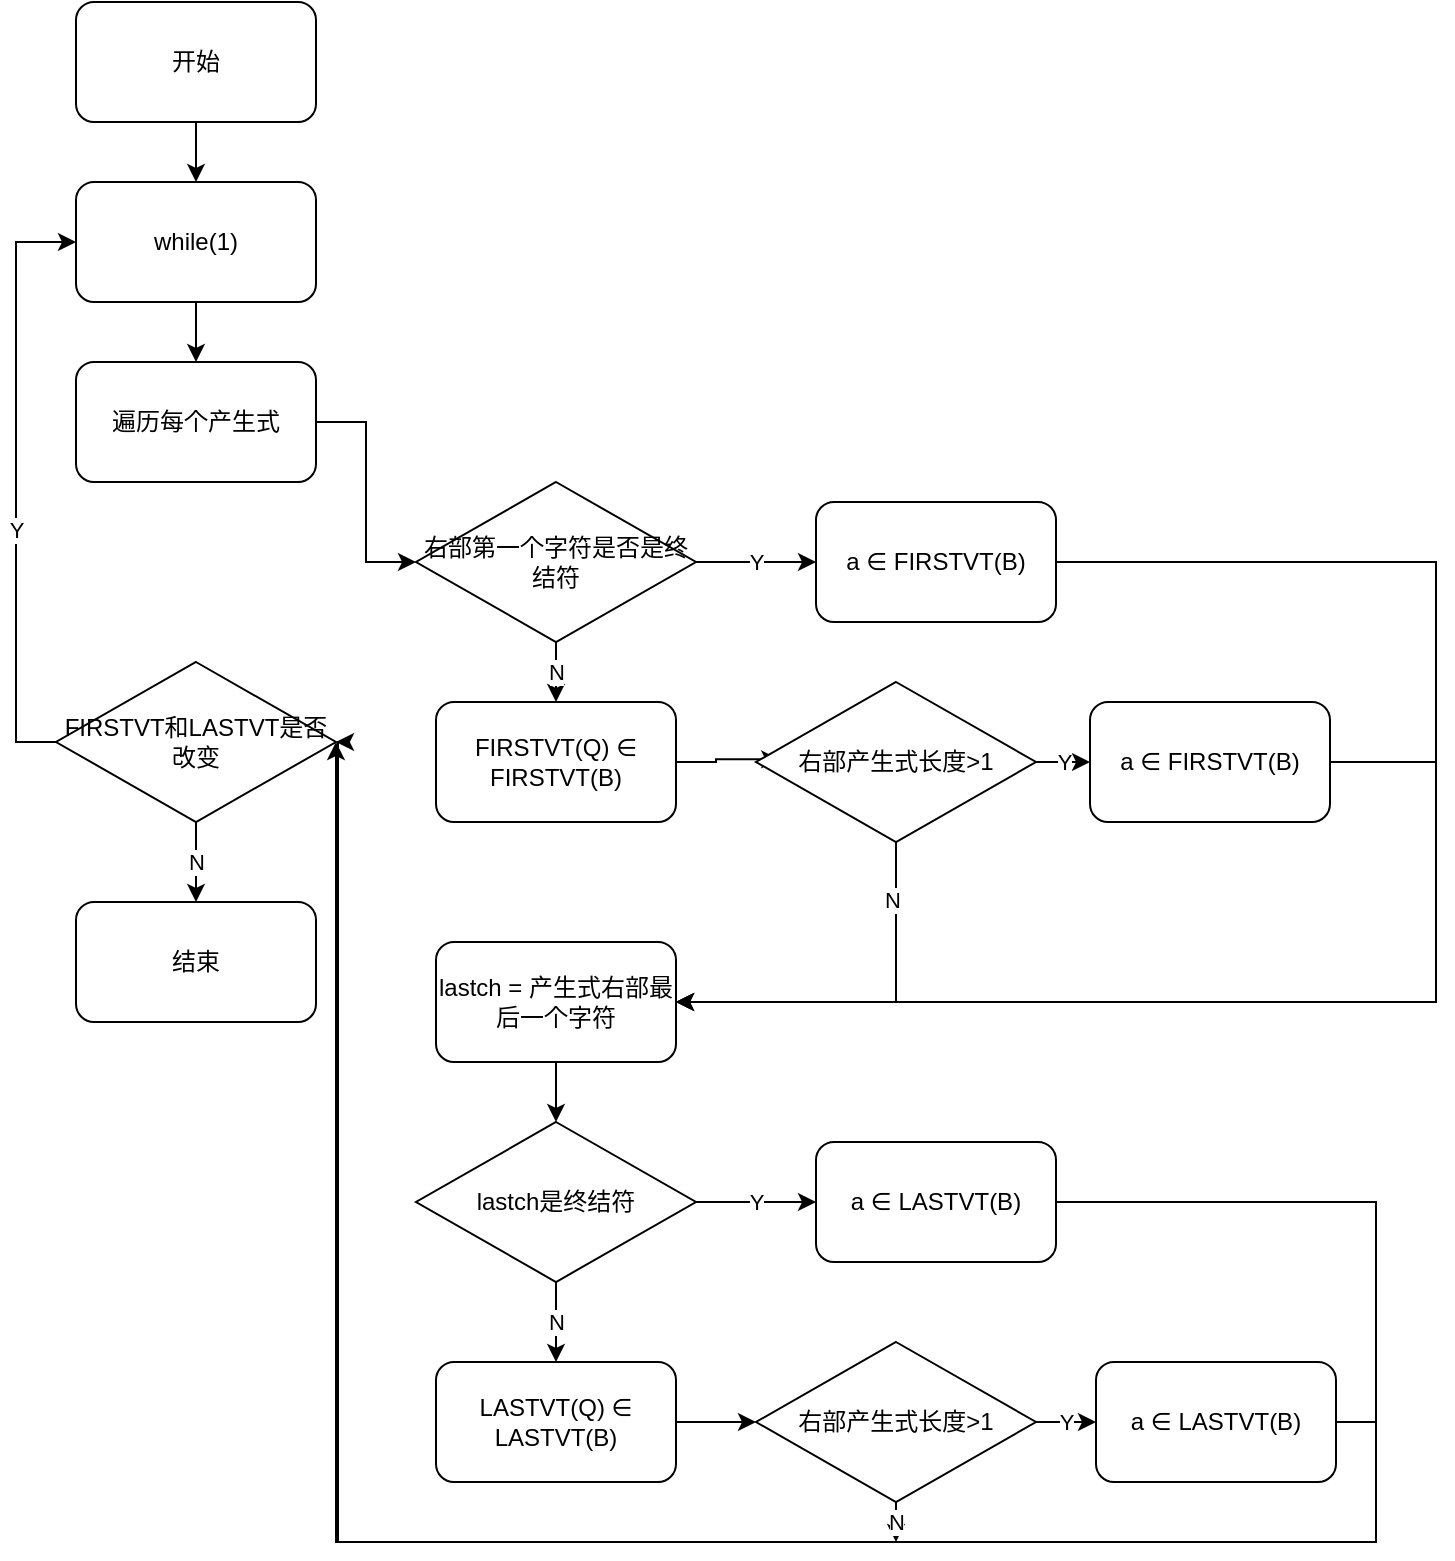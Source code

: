<mxfile version="21.3.4" type="github">
  <diagram name="第 1 页" id="1cY5jz6hEuKaSQoIXXu8">
    <mxGraphModel dx="1436" dy="748" grid="1" gridSize="10" guides="1" tooltips="1" connect="1" arrows="1" fold="1" page="1" pageScale="1" pageWidth="827" pageHeight="1169" math="0" shadow="0">
      <root>
        <mxCell id="0" />
        <mxCell id="1" parent="0" />
        <mxCell id="VYJtcm9JP-URuJLdImgL-39" style="edgeStyle=orthogonalEdgeStyle;rounded=0;orthogonalLoop=1;jettySize=auto;html=1;exitX=0.5;exitY=1;exitDx=0;exitDy=0;entryX=0.5;entryY=0;entryDx=0;entryDy=0;" edge="1" parent="1" source="VYJtcm9JP-URuJLdImgL-2" target="VYJtcm9JP-URuJLdImgL-5">
          <mxGeometry relative="1" as="geometry" />
        </mxCell>
        <mxCell id="VYJtcm9JP-URuJLdImgL-2" value="while(1)" style="rounded=1;whiteSpace=wrap;html=1;" vertex="1" parent="1">
          <mxGeometry x="200" y="90" width="120" height="60" as="geometry" />
        </mxCell>
        <mxCell id="VYJtcm9JP-URuJLdImgL-3" value="结束" style="rounded=1;whiteSpace=wrap;html=1;" vertex="1" parent="1">
          <mxGeometry x="200" y="450" width="120" height="60" as="geometry" />
        </mxCell>
        <mxCell id="VYJtcm9JP-URuJLdImgL-38" value="N" style="edgeStyle=orthogonalEdgeStyle;rounded=0;orthogonalLoop=1;jettySize=auto;html=1;exitX=0.5;exitY=1;exitDx=0;exitDy=0;entryX=0.5;entryY=0;entryDx=0;entryDy=0;" edge="1" parent="1" source="VYJtcm9JP-URuJLdImgL-4" target="VYJtcm9JP-URuJLdImgL-3">
          <mxGeometry relative="1" as="geometry" />
        </mxCell>
        <mxCell id="VYJtcm9JP-URuJLdImgL-40" style="edgeStyle=orthogonalEdgeStyle;rounded=0;orthogonalLoop=1;jettySize=auto;html=1;exitX=0;exitY=0.5;exitDx=0;exitDy=0;entryX=0;entryY=0.5;entryDx=0;entryDy=0;" edge="1" parent="1" source="VYJtcm9JP-URuJLdImgL-4" target="VYJtcm9JP-URuJLdImgL-2">
          <mxGeometry relative="1" as="geometry" />
        </mxCell>
        <mxCell id="VYJtcm9JP-URuJLdImgL-41" value="Y" style="edgeLabel;html=1;align=center;verticalAlign=middle;resizable=0;points=[];" vertex="1" connectable="0" parent="VYJtcm9JP-URuJLdImgL-40">
          <mxGeometry x="-0.158" relative="1" as="geometry">
            <mxPoint as="offset" />
          </mxGeometry>
        </mxCell>
        <mxCell id="VYJtcm9JP-URuJLdImgL-4" value="FIRSTVT和LASTVT是否改变" style="rhombus;whiteSpace=wrap;html=1;" vertex="1" parent="1">
          <mxGeometry x="190" y="330" width="140" height="80" as="geometry" />
        </mxCell>
        <mxCell id="VYJtcm9JP-URuJLdImgL-24" style="edgeStyle=orthogonalEdgeStyle;rounded=0;orthogonalLoop=1;jettySize=auto;html=1;exitX=1;exitY=0.5;exitDx=0;exitDy=0;entryX=0;entryY=0.5;entryDx=0;entryDy=0;" edge="1" parent="1" source="VYJtcm9JP-URuJLdImgL-5" target="VYJtcm9JP-URuJLdImgL-6">
          <mxGeometry relative="1" as="geometry" />
        </mxCell>
        <mxCell id="VYJtcm9JP-URuJLdImgL-5" value="遍历每个产生式" style="rounded=1;whiteSpace=wrap;html=1;" vertex="1" parent="1">
          <mxGeometry x="200" y="180" width="120" height="60" as="geometry" />
        </mxCell>
        <mxCell id="VYJtcm9JP-URuJLdImgL-8" value="Y" style="edgeStyle=orthogonalEdgeStyle;rounded=0;orthogonalLoop=1;jettySize=auto;html=1;exitX=1;exitY=0.5;exitDx=0;exitDy=0;entryX=0;entryY=0.5;entryDx=0;entryDy=0;" edge="1" parent="1" source="VYJtcm9JP-URuJLdImgL-6" target="VYJtcm9JP-URuJLdImgL-7">
          <mxGeometry relative="1" as="geometry" />
        </mxCell>
        <mxCell id="VYJtcm9JP-URuJLdImgL-10" value="N" style="edgeStyle=orthogonalEdgeStyle;rounded=0;orthogonalLoop=1;jettySize=auto;html=1;exitX=0.5;exitY=1;exitDx=0;exitDy=0;entryX=0.5;entryY=0;entryDx=0;entryDy=0;" edge="1" parent="1" source="VYJtcm9JP-URuJLdImgL-6" target="VYJtcm9JP-URuJLdImgL-9">
          <mxGeometry relative="1" as="geometry" />
        </mxCell>
        <mxCell id="VYJtcm9JP-URuJLdImgL-6" value="右部第一个字符是否是终结符" style="rhombus;whiteSpace=wrap;html=1;" vertex="1" parent="1">
          <mxGeometry x="370" y="240" width="140" height="80" as="geometry" />
        </mxCell>
        <mxCell id="VYJtcm9JP-URuJLdImgL-25" style="edgeStyle=orthogonalEdgeStyle;rounded=0;orthogonalLoop=1;jettySize=auto;html=1;exitX=1;exitY=0.5;exitDx=0;exitDy=0;entryX=1;entryY=0.5;entryDx=0;entryDy=0;" edge="1" parent="1" source="VYJtcm9JP-URuJLdImgL-7" target="VYJtcm9JP-URuJLdImgL-15">
          <mxGeometry relative="1" as="geometry">
            <Array as="points">
              <mxPoint x="880" y="280" />
              <mxPoint x="880" y="500" />
            </Array>
          </mxGeometry>
        </mxCell>
        <mxCell id="VYJtcm9JP-URuJLdImgL-7" value="a ∈ FIRSTVT(B)" style="rounded=1;whiteSpace=wrap;html=1;" vertex="1" parent="1">
          <mxGeometry x="570" y="250" width="120" height="60" as="geometry" />
        </mxCell>
        <mxCell id="VYJtcm9JP-URuJLdImgL-13" style="edgeStyle=orthogonalEdgeStyle;rounded=0;orthogonalLoop=1;jettySize=auto;html=1;exitX=1;exitY=0.5;exitDx=0;exitDy=0;entryX=0.083;entryY=0.483;entryDx=0;entryDy=0;entryPerimeter=0;" edge="1" parent="1" source="VYJtcm9JP-URuJLdImgL-9" target="VYJtcm9JP-URuJLdImgL-11">
          <mxGeometry relative="1" as="geometry" />
        </mxCell>
        <mxCell id="VYJtcm9JP-URuJLdImgL-9" value="FIRSTVT(Q) ∈ FIRSTVT(B)" style="rounded=1;whiteSpace=wrap;html=1;" vertex="1" parent="1">
          <mxGeometry x="380" y="350" width="120" height="60" as="geometry" />
        </mxCell>
        <mxCell id="VYJtcm9JP-URuJLdImgL-14" value="Y" style="edgeStyle=orthogonalEdgeStyle;rounded=0;orthogonalLoop=1;jettySize=auto;html=1;exitX=1;exitY=0.5;exitDx=0;exitDy=0;entryX=0;entryY=0.5;entryDx=0;entryDy=0;" edge="1" parent="1" source="VYJtcm9JP-URuJLdImgL-11" target="VYJtcm9JP-URuJLdImgL-12">
          <mxGeometry relative="1" as="geometry" />
        </mxCell>
        <mxCell id="VYJtcm9JP-URuJLdImgL-31" style="edgeStyle=orthogonalEdgeStyle;rounded=0;orthogonalLoop=1;jettySize=auto;html=1;exitX=0.5;exitY=1;exitDx=0;exitDy=0;entryX=1;entryY=0.5;entryDx=0;entryDy=0;" edge="1" parent="1" source="VYJtcm9JP-URuJLdImgL-11" target="VYJtcm9JP-URuJLdImgL-15">
          <mxGeometry relative="1" as="geometry" />
        </mxCell>
        <mxCell id="VYJtcm9JP-URuJLdImgL-33" value="N" style="edgeLabel;html=1;align=center;verticalAlign=middle;resizable=0;points=[];" vertex="1" connectable="0" parent="VYJtcm9JP-URuJLdImgL-31">
          <mxGeometry x="-0.695" y="-2" relative="1" as="geometry">
            <mxPoint as="offset" />
          </mxGeometry>
        </mxCell>
        <mxCell id="VYJtcm9JP-URuJLdImgL-11" value="右部产生式长度&amp;gt;1" style="rhombus;whiteSpace=wrap;html=1;" vertex="1" parent="1">
          <mxGeometry x="540" y="340" width="140" height="80" as="geometry" />
        </mxCell>
        <mxCell id="VYJtcm9JP-URuJLdImgL-26" style="edgeStyle=orthogonalEdgeStyle;rounded=0;orthogonalLoop=1;jettySize=auto;html=1;exitX=1;exitY=0.5;exitDx=0;exitDy=0;" edge="1" parent="1" source="VYJtcm9JP-URuJLdImgL-12">
          <mxGeometry relative="1" as="geometry">
            <mxPoint x="500" y="500" as="targetPoint" />
            <Array as="points">
              <mxPoint x="880" y="380" />
              <mxPoint x="880" y="500" />
            </Array>
          </mxGeometry>
        </mxCell>
        <mxCell id="VYJtcm9JP-URuJLdImgL-12" value="a ∈ FIRSTVT(B)" style="rounded=1;whiteSpace=wrap;html=1;" vertex="1" parent="1">
          <mxGeometry x="707" y="350" width="120" height="60" as="geometry" />
        </mxCell>
        <mxCell id="VYJtcm9JP-URuJLdImgL-27" style="edgeStyle=orthogonalEdgeStyle;rounded=0;orthogonalLoop=1;jettySize=auto;html=1;exitX=0.5;exitY=1;exitDx=0;exitDy=0;entryX=0.5;entryY=0;entryDx=0;entryDy=0;" edge="1" parent="1" source="VYJtcm9JP-URuJLdImgL-15" target="VYJtcm9JP-URuJLdImgL-16">
          <mxGeometry relative="1" as="geometry" />
        </mxCell>
        <mxCell id="VYJtcm9JP-URuJLdImgL-15" value="lastch = 产生式右部最后一个字符" style="rounded=1;whiteSpace=wrap;html=1;" vertex="1" parent="1">
          <mxGeometry x="380" y="470" width="120" height="60" as="geometry" />
        </mxCell>
        <mxCell id="VYJtcm9JP-URuJLdImgL-18" value="Y" style="edgeStyle=orthogonalEdgeStyle;rounded=0;orthogonalLoop=1;jettySize=auto;html=1;exitX=1;exitY=0.5;exitDx=0;exitDy=0;entryX=0;entryY=0.5;entryDx=0;entryDy=0;" edge="1" parent="1" source="VYJtcm9JP-URuJLdImgL-16" target="VYJtcm9JP-URuJLdImgL-17">
          <mxGeometry relative="1" as="geometry" />
        </mxCell>
        <mxCell id="VYJtcm9JP-URuJLdImgL-28" value="N" style="edgeStyle=orthogonalEdgeStyle;rounded=0;orthogonalLoop=1;jettySize=auto;html=1;exitX=0.5;exitY=1;exitDx=0;exitDy=0;entryX=0.5;entryY=0;entryDx=0;entryDy=0;" edge="1" parent="1" source="VYJtcm9JP-URuJLdImgL-16" target="VYJtcm9JP-URuJLdImgL-20">
          <mxGeometry relative="1" as="geometry" />
        </mxCell>
        <mxCell id="VYJtcm9JP-URuJLdImgL-16" value="lastch是终结符" style="rhombus;whiteSpace=wrap;html=1;" vertex="1" parent="1">
          <mxGeometry x="370" y="560" width="140" height="80" as="geometry" />
        </mxCell>
        <mxCell id="VYJtcm9JP-URuJLdImgL-37" style="edgeStyle=orthogonalEdgeStyle;rounded=0;orthogonalLoop=1;jettySize=auto;html=1;exitX=1;exitY=0.5;exitDx=0;exitDy=0;" edge="1" parent="1" source="VYJtcm9JP-URuJLdImgL-17">
          <mxGeometry relative="1" as="geometry">
            <mxPoint x="330" y="370" as="targetPoint" />
            <Array as="points">
              <mxPoint x="850" y="600" />
              <mxPoint x="850" y="770" />
              <mxPoint x="331" y="770" />
            </Array>
          </mxGeometry>
        </mxCell>
        <mxCell id="VYJtcm9JP-URuJLdImgL-17" value="a ∈ LASTVT(B)" style="rounded=1;whiteSpace=wrap;html=1;" vertex="1" parent="1">
          <mxGeometry x="570" y="570" width="120" height="60" as="geometry" />
        </mxCell>
        <mxCell id="VYJtcm9JP-URuJLdImgL-35" style="edgeStyle=orthogonalEdgeStyle;rounded=0;orthogonalLoop=1;jettySize=auto;html=1;exitX=1;exitY=0.5;exitDx=0;exitDy=0;entryX=1;entryY=0.5;entryDx=0;entryDy=0;" edge="1" parent="1" source="VYJtcm9JP-URuJLdImgL-19" target="VYJtcm9JP-URuJLdImgL-4">
          <mxGeometry relative="1" as="geometry">
            <Array as="points">
              <mxPoint x="850" y="710" />
              <mxPoint x="850" y="770" />
              <mxPoint x="330" y="770" />
            </Array>
          </mxGeometry>
        </mxCell>
        <mxCell id="VYJtcm9JP-URuJLdImgL-19" value="a ∈ LASTVT(B)" style="rounded=1;whiteSpace=wrap;html=1;" vertex="1" parent="1">
          <mxGeometry x="710" y="680" width="120" height="60" as="geometry" />
        </mxCell>
        <mxCell id="VYJtcm9JP-URuJLdImgL-29" style="edgeStyle=orthogonalEdgeStyle;rounded=0;orthogonalLoop=1;jettySize=auto;html=1;exitX=1;exitY=0.5;exitDx=0;exitDy=0;entryX=0;entryY=0.5;entryDx=0;entryDy=0;" edge="1" parent="1" source="VYJtcm9JP-URuJLdImgL-20" target="VYJtcm9JP-URuJLdImgL-21">
          <mxGeometry relative="1" as="geometry" />
        </mxCell>
        <mxCell id="VYJtcm9JP-URuJLdImgL-20" value="LASTVT(Q) ∈ LASTVT(B)" style="rounded=1;whiteSpace=wrap;html=1;" vertex="1" parent="1">
          <mxGeometry x="380" y="680" width="120" height="60" as="geometry" />
        </mxCell>
        <mxCell id="VYJtcm9JP-URuJLdImgL-30" value="Y" style="edgeStyle=orthogonalEdgeStyle;rounded=0;orthogonalLoop=1;jettySize=auto;html=1;exitX=1;exitY=0.5;exitDx=0;exitDy=0;entryX=0;entryY=0.5;entryDx=0;entryDy=0;" edge="1" parent="1" source="VYJtcm9JP-URuJLdImgL-21" target="VYJtcm9JP-URuJLdImgL-19">
          <mxGeometry relative="1" as="geometry" />
        </mxCell>
        <mxCell id="VYJtcm9JP-URuJLdImgL-36" value="N" style="edgeStyle=orthogonalEdgeStyle;rounded=0;orthogonalLoop=1;jettySize=auto;html=1;exitX=0.5;exitY=1;exitDx=0;exitDy=0;" edge="1" parent="1" source="VYJtcm9JP-URuJLdImgL-21">
          <mxGeometry relative="1" as="geometry">
            <mxPoint x="610" y="770" as="targetPoint" />
          </mxGeometry>
        </mxCell>
        <mxCell id="VYJtcm9JP-URuJLdImgL-21" value="右部产生式长度&amp;gt;1" style="rhombus;whiteSpace=wrap;html=1;" vertex="1" parent="1">
          <mxGeometry x="540" y="670" width="140" height="80" as="geometry" />
        </mxCell>
        <mxCell id="VYJtcm9JP-URuJLdImgL-43" style="edgeStyle=orthogonalEdgeStyle;rounded=0;orthogonalLoop=1;jettySize=auto;html=1;exitX=0.5;exitY=1;exitDx=0;exitDy=0;entryX=0.5;entryY=0;entryDx=0;entryDy=0;" edge="1" parent="1" source="VYJtcm9JP-URuJLdImgL-42" target="VYJtcm9JP-URuJLdImgL-2">
          <mxGeometry relative="1" as="geometry" />
        </mxCell>
        <mxCell id="VYJtcm9JP-URuJLdImgL-42" value="开始" style="rounded=1;whiteSpace=wrap;html=1;" vertex="1" parent="1">
          <mxGeometry x="200" width="120" height="60" as="geometry" />
        </mxCell>
      </root>
    </mxGraphModel>
  </diagram>
</mxfile>
